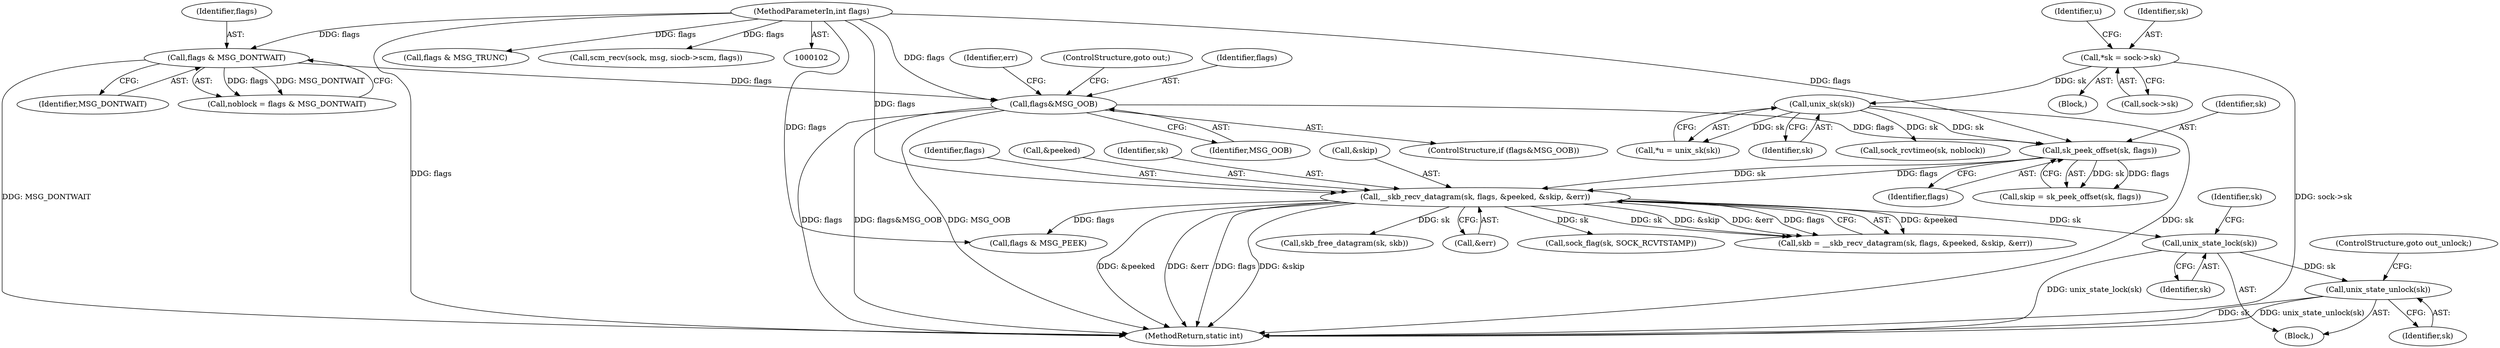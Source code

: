 digraph "0_linux_f3d3342602f8bcbf37d7c46641cb9bca7618eb1c_35@pointer" {
"1000204" [label="(Call,unix_state_unlock(sk))"];
"1000182" [label="(Call,unix_state_lock(sk))"];
"1000169" [label="(Call,__skb_recv_datagram(sk, flags, &peeked, &skip, &err))"];
"1000164" [label="(Call,sk_peek_offset(sk, flags))"];
"1000124" [label="(Call,unix_sk(sk))"];
"1000116" [label="(Call,*sk = sock->sk)"];
"1000141" [label="(Call,flags&MSG_OOB)"];
"1000129" [label="(Call,flags & MSG_DONTWAIT)"];
"1000107" [label="(MethodParameterIn,int flags)"];
"1000205" [label="(Identifier,sk)"];
"1000124" [label="(Call,unix_sk(sk))"];
"1000122" [label="(Call,*u = unix_sk(sk))"];
"1000117" [label="(Identifier,sk)"];
"1000388" [label="(MethodReturn,static int)"];
"1000167" [label="(Call,skb = __skb_recv_datagram(sk, flags, &peeked, &skip, &err))"];
"1000131" [label="(Identifier,MSG_DONTWAIT)"];
"1000182" [label="(Call,unix_state_lock(sk))"];
"1000174" [label="(Call,&skip)"];
"1000116" [label="(Call,*sk = sock->sk)"];
"1000146" [label="(Identifier,err)"];
"1000181" [label="(Block,)"];
"1000204" [label="(Call,unix_state_unlock(sk))"];
"1000108" [label="(Block,)"];
"1000376" [label="(Call,skb_free_datagram(sk, skb))"];
"1000144" [label="(ControlStructure,goto out;)"];
"1000188" [label="(Identifier,sk)"];
"1000171" [label="(Identifier,flags)"];
"1000129" [label="(Call,flags & MSG_DONTWAIT)"];
"1000176" [label="(Call,&err)"];
"1000165" [label="(Identifier,sk)"];
"1000142" [label="(Identifier,flags)"];
"1000316" [label="(Call,flags & MSG_PEEK)"];
"1000118" [label="(Call,sock->sk)"];
"1000127" [label="(Call,noblock = flags & MSG_DONTWAIT)"];
"1000143" [label="(Identifier,MSG_OOB)"];
"1000130" [label="(Identifier,flags)"];
"1000158" [label="(Call,sock_rcvtimeo(sk, noblock))"];
"1000166" [label="(Identifier,flags)"];
"1000172" [label="(Call,&peeked)"];
"1000140" [label="(ControlStructure,if (flags&MSG_OOB))"];
"1000359" [label="(Call,flags & MSG_TRUNC)"];
"1000162" [label="(Call,skip = sk_peek_offset(sk, flags))"];
"1000141" [label="(Call,flags&MSG_OOB)"];
"1000125" [label="(Identifier,sk)"];
"1000268" [label="(Call,sock_flag(sk, SOCK_RCVTSTAMP))"];
"1000107" [label="(MethodParameterIn,int flags)"];
"1000206" [label="(ControlStructure,goto out_unlock;)"];
"1000169" [label="(Call,__skb_recv_datagram(sk, flags, &peeked, &skip, &err))"];
"1000164" [label="(Call,sk_peek_offset(sk, flags))"];
"1000123" [label="(Identifier,u)"];
"1000183" [label="(Identifier,sk)"];
"1000368" [label="(Call,scm_recv(sock, msg, siocb->scm, flags))"];
"1000170" [label="(Identifier,sk)"];
"1000204" -> "1000181"  [label="AST: "];
"1000204" -> "1000205"  [label="CFG: "];
"1000205" -> "1000204"  [label="AST: "];
"1000206" -> "1000204"  [label="CFG: "];
"1000204" -> "1000388"  [label="DDG: sk"];
"1000204" -> "1000388"  [label="DDG: unix_state_unlock(sk)"];
"1000182" -> "1000204"  [label="DDG: sk"];
"1000182" -> "1000181"  [label="AST: "];
"1000182" -> "1000183"  [label="CFG: "];
"1000183" -> "1000182"  [label="AST: "];
"1000188" -> "1000182"  [label="CFG: "];
"1000182" -> "1000388"  [label="DDG: unix_state_lock(sk)"];
"1000169" -> "1000182"  [label="DDG: sk"];
"1000169" -> "1000167"  [label="AST: "];
"1000169" -> "1000176"  [label="CFG: "];
"1000170" -> "1000169"  [label="AST: "];
"1000171" -> "1000169"  [label="AST: "];
"1000172" -> "1000169"  [label="AST: "];
"1000174" -> "1000169"  [label="AST: "];
"1000176" -> "1000169"  [label="AST: "];
"1000167" -> "1000169"  [label="CFG: "];
"1000169" -> "1000388"  [label="DDG: &peeked"];
"1000169" -> "1000388"  [label="DDG: &err"];
"1000169" -> "1000388"  [label="DDG: flags"];
"1000169" -> "1000388"  [label="DDG: &skip"];
"1000169" -> "1000167"  [label="DDG: &peeked"];
"1000169" -> "1000167"  [label="DDG: sk"];
"1000169" -> "1000167"  [label="DDG: &skip"];
"1000169" -> "1000167"  [label="DDG: &err"];
"1000169" -> "1000167"  [label="DDG: flags"];
"1000164" -> "1000169"  [label="DDG: sk"];
"1000164" -> "1000169"  [label="DDG: flags"];
"1000107" -> "1000169"  [label="DDG: flags"];
"1000169" -> "1000268"  [label="DDG: sk"];
"1000169" -> "1000316"  [label="DDG: flags"];
"1000169" -> "1000376"  [label="DDG: sk"];
"1000164" -> "1000162"  [label="AST: "];
"1000164" -> "1000166"  [label="CFG: "];
"1000165" -> "1000164"  [label="AST: "];
"1000166" -> "1000164"  [label="AST: "];
"1000162" -> "1000164"  [label="CFG: "];
"1000164" -> "1000162"  [label="DDG: sk"];
"1000164" -> "1000162"  [label="DDG: flags"];
"1000124" -> "1000164"  [label="DDG: sk"];
"1000141" -> "1000164"  [label="DDG: flags"];
"1000107" -> "1000164"  [label="DDG: flags"];
"1000124" -> "1000122"  [label="AST: "];
"1000124" -> "1000125"  [label="CFG: "];
"1000125" -> "1000124"  [label="AST: "];
"1000122" -> "1000124"  [label="CFG: "];
"1000124" -> "1000388"  [label="DDG: sk"];
"1000124" -> "1000122"  [label="DDG: sk"];
"1000116" -> "1000124"  [label="DDG: sk"];
"1000124" -> "1000158"  [label="DDG: sk"];
"1000116" -> "1000108"  [label="AST: "];
"1000116" -> "1000118"  [label="CFG: "];
"1000117" -> "1000116"  [label="AST: "];
"1000118" -> "1000116"  [label="AST: "];
"1000123" -> "1000116"  [label="CFG: "];
"1000116" -> "1000388"  [label="DDG: sock->sk"];
"1000141" -> "1000140"  [label="AST: "];
"1000141" -> "1000143"  [label="CFG: "];
"1000142" -> "1000141"  [label="AST: "];
"1000143" -> "1000141"  [label="AST: "];
"1000144" -> "1000141"  [label="CFG: "];
"1000146" -> "1000141"  [label="CFG: "];
"1000141" -> "1000388"  [label="DDG: flags"];
"1000141" -> "1000388"  [label="DDG: flags&MSG_OOB"];
"1000141" -> "1000388"  [label="DDG: MSG_OOB"];
"1000129" -> "1000141"  [label="DDG: flags"];
"1000107" -> "1000141"  [label="DDG: flags"];
"1000129" -> "1000127"  [label="AST: "];
"1000129" -> "1000131"  [label="CFG: "];
"1000130" -> "1000129"  [label="AST: "];
"1000131" -> "1000129"  [label="AST: "];
"1000127" -> "1000129"  [label="CFG: "];
"1000129" -> "1000388"  [label="DDG: MSG_DONTWAIT"];
"1000129" -> "1000127"  [label="DDG: flags"];
"1000129" -> "1000127"  [label="DDG: MSG_DONTWAIT"];
"1000107" -> "1000129"  [label="DDG: flags"];
"1000107" -> "1000102"  [label="AST: "];
"1000107" -> "1000388"  [label="DDG: flags"];
"1000107" -> "1000316"  [label="DDG: flags"];
"1000107" -> "1000359"  [label="DDG: flags"];
"1000107" -> "1000368"  [label="DDG: flags"];
}
